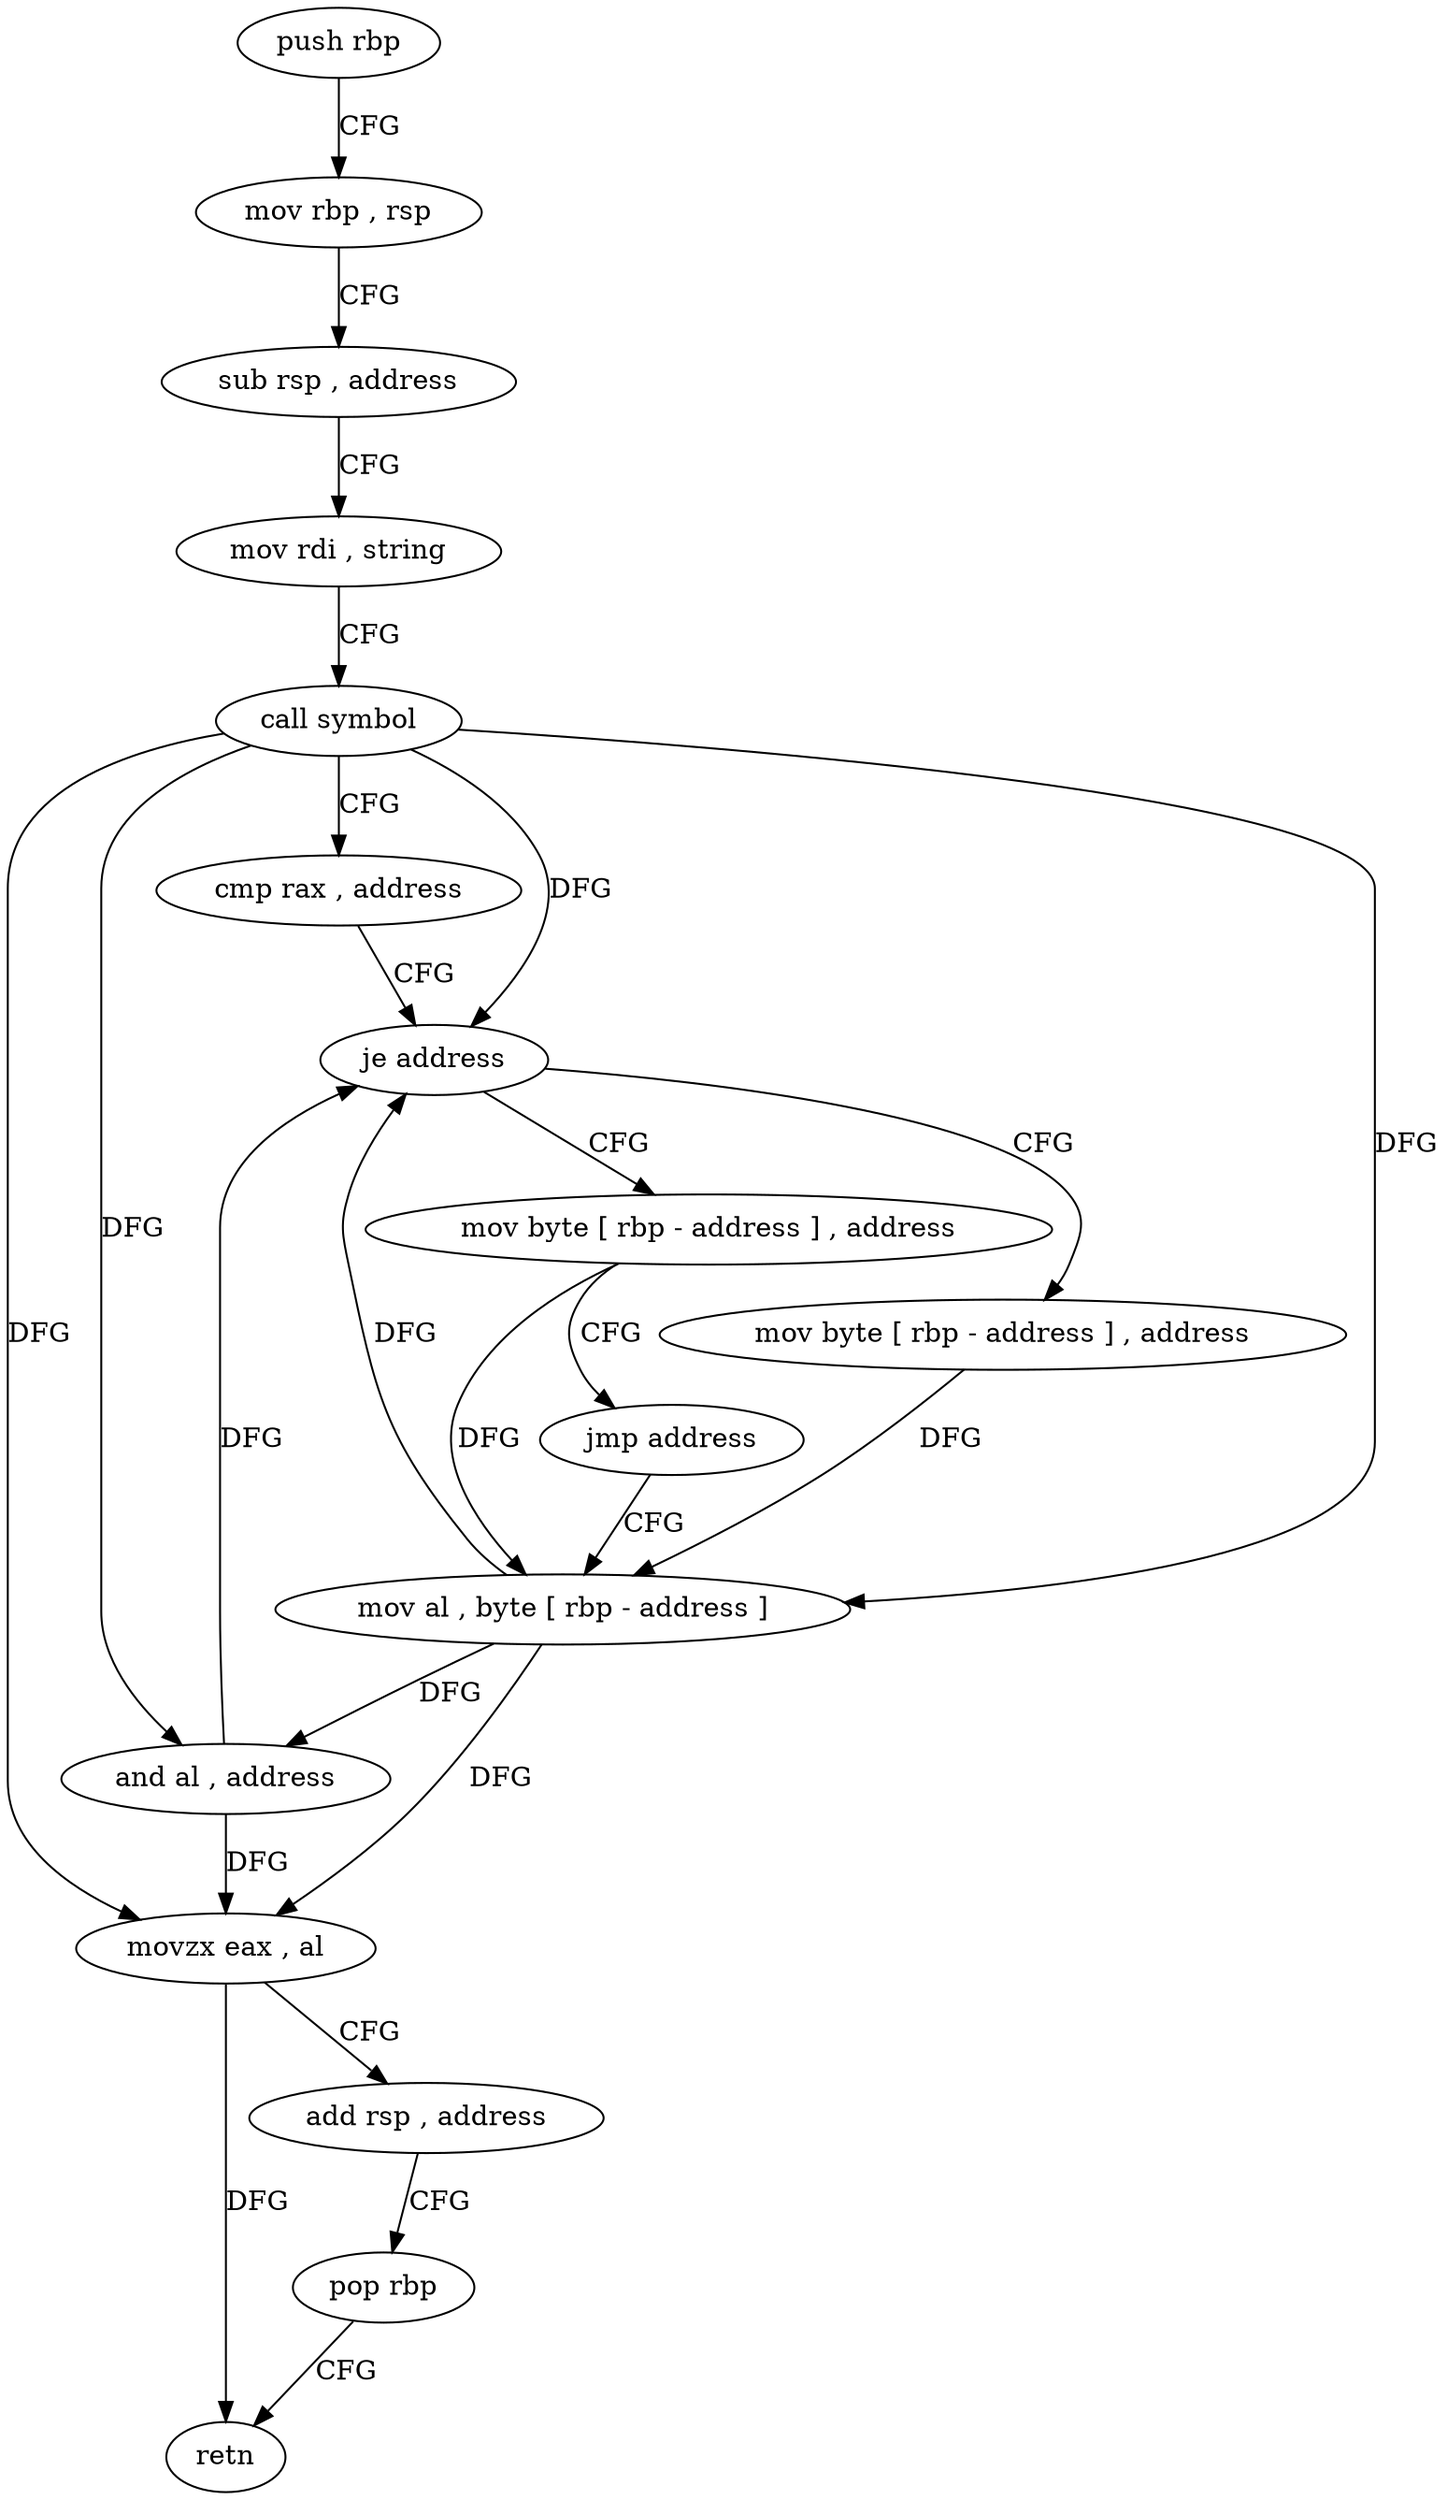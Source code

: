 digraph "func" {
"4295152" [label = "push rbp" ]
"4295153" [label = "mov rbp , rsp" ]
"4295156" [label = "sub rsp , address" ]
"4295160" [label = "mov rdi , string" ]
"4295170" [label = "call symbol" ]
"4295175" [label = "cmp rax , address" ]
"4295179" [label = "je address" ]
"4295194" [label = "mov byte [ rbp - address ] , address" ]
"4295185" [label = "mov byte [ rbp - address ] , address" ]
"4295198" [label = "mov al , byte [ rbp - address ]" ]
"4295189" [label = "jmp address" ]
"4295201" [label = "and al , address" ]
"4295203" [label = "movzx eax , al" ]
"4295206" [label = "add rsp , address" ]
"4295210" [label = "pop rbp" ]
"4295211" [label = "retn" ]
"4295152" -> "4295153" [ label = "CFG" ]
"4295153" -> "4295156" [ label = "CFG" ]
"4295156" -> "4295160" [ label = "CFG" ]
"4295160" -> "4295170" [ label = "CFG" ]
"4295170" -> "4295175" [ label = "CFG" ]
"4295170" -> "4295179" [ label = "DFG" ]
"4295170" -> "4295198" [ label = "DFG" ]
"4295170" -> "4295201" [ label = "DFG" ]
"4295170" -> "4295203" [ label = "DFG" ]
"4295175" -> "4295179" [ label = "CFG" ]
"4295179" -> "4295194" [ label = "CFG" ]
"4295179" -> "4295185" [ label = "CFG" ]
"4295194" -> "4295198" [ label = "DFG" ]
"4295185" -> "4295189" [ label = "CFG" ]
"4295185" -> "4295198" [ label = "DFG" ]
"4295198" -> "4295201" [ label = "DFG" ]
"4295198" -> "4295179" [ label = "DFG" ]
"4295198" -> "4295203" [ label = "DFG" ]
"4295189" -> "4295198" [ label = "CFG" ]
"4295201" -> "4295203" [ label = "DFG" ]
"4295201" -> "4295179" [ label = "DFG" ]
"4295203" -> "4295206" [ label = "CFG" ]
"4295203" -> "4295211" [ label = "DFG" ]
"4295206" -> "4295210" [ label = "CFG" ]
"4295210" -> "4295211" [ label = "CFG" ]
}
